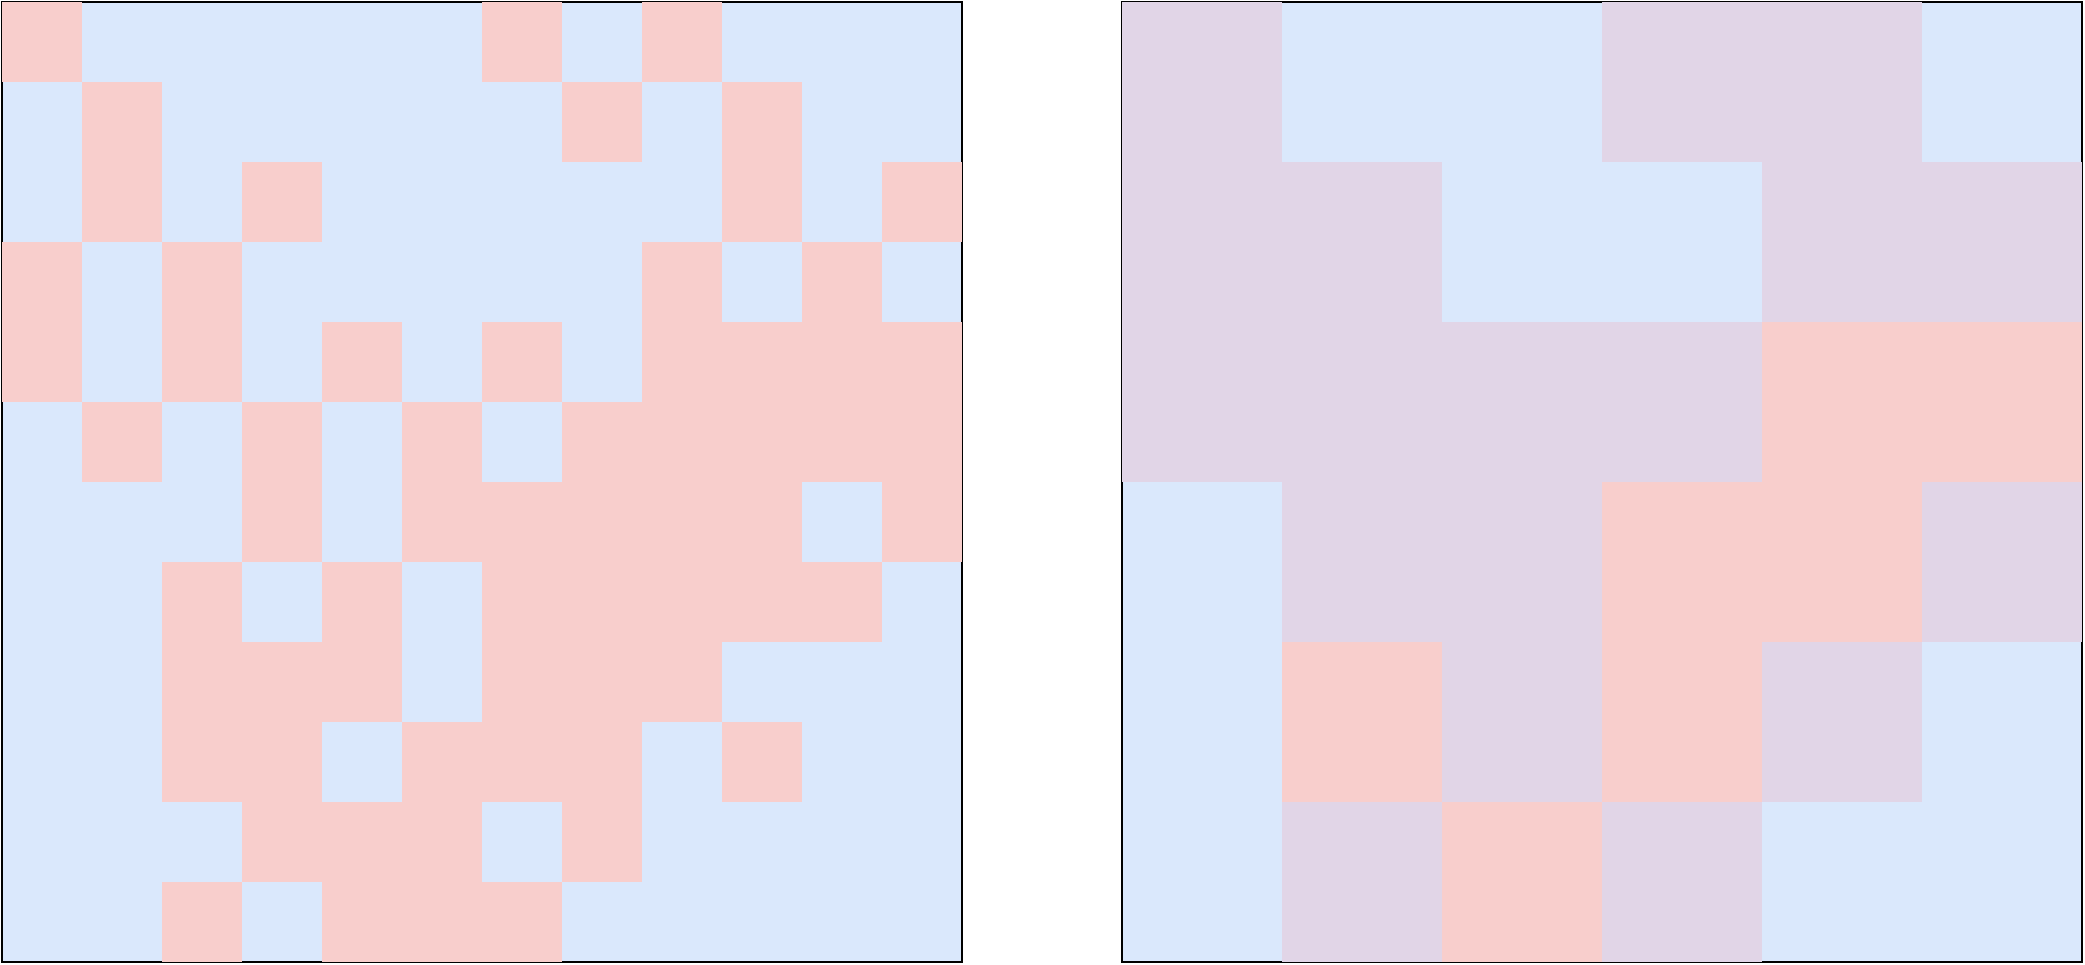 <mxfile version="10.7.7" type="device"><diagram id="eY6PnNx9hp1KE4YY-KFd" name="Page-1"><mxGraphModel dx="1055" dy="431" grid="1" gridSize="10" guides="1" tooltips="1" connect="1" arrows="1" fold="1" page="1" pageScale="1" pageWidth="2100" pageHeight="850" math="0" shadow="0"><root><mxCell id="0"/><mxCell id="1" parent="0"/><mxCell id="4jKVChGk8LJB-IX1IMRZ-16" value="" style="rounded=0;whiteSpace=wrap;html=1;fillColor=#dae8fc;strokeColor=#000000;" parent="1" vertex="1"><mxGeometry x="40" y="40" width="480" height="480" as="geometry"/></mxCell><mxCell id="4jKVChGk8LJB-IX1IMRZ-17" value="" style="whiteSpace=wrap;html=1;aspect=fixed;fillColor=#f8cecc;strokeColor=none;" parent="1" vertex="1"><mxGeometry x="40" y="40" width="40" height="40" as="geometry"/></mxCell><mxCell id="4jKVChGk8LJB-IX1IMRZ-21" value="" style="whiteSpace=wrap;html=1;aspect=fixed;fillColor=#f8cecc;strokeColor=none;" parent="1" vertex="1"><mxGeometry x="200" y="200" width="40" height="40" as="geometry"/></mxCell><mxCell id="4jKVChGk8LJB-IX1IMRZ-23" value="" style="whiteSpace=wrap;html=1;aspect=fixed;fillColor=#f8cecc;strokeColor=none;" parent="1" vertex="1"><mxGeometry x="360" y="200" width="80" height="80" as="geometry"/></mxCell><mxCell id="4jKVChGk8LJB-IX1IMRZ-24" value="" style="whiteSpace=wrap;html=1;aspect=fixed;fillColor=#f8cecc;strokeColor=none;" parent="1" vertex="1"><mxGeometry x="280" y="480" width="40" height="40" as="geometry"/></mxCell><mxCell id="4jKVChGk8LJB-IX1IMRZ-25" value="" style="whiteSpace=wrap;html=1;aspect=fixed;fillColor=#f8cecc;strokeColor=none;" parent="1" vertex="1"><mxGeometry x="360" y="40" width="40" height="40" as="geometry"/></mxCell><mxCell id="4jKVChGk8LJB-IX1IMRZ-26" value="" style="whiteSpace=wrap;html=1;aspect=fixed;fillColor=#f8cecc;strokeColor=none;" parent="1" vertex="1"><mxGeometry x="320" y="440" width="40" height="40" as="geometry"/></mxCell><mxCell id="4jKVChGk8LJB-IX1IMRZ-40" value="" style="rounded=0;whiteSpace=wrap;html=1;fillColor=#f8cecc;strokeColor=none;" parent="1" vertex="1"><mxGeometry x="80" y="80" width="40" height="80" as="geometry"/></mxCell><mxCell id="4jKVChGk8LJB-IX1IMRZ-41" value="" style="whiteSpace=wrap;html=1;aspect=fixed;fillColor=#f8cecc;strokeColor=none;" parent="1" vertex="1"><mxGeometry x="120" y="320" width="40" height="40" as="geometry"/></mxCell><mxCell id="4jKVChGk8LJB-IX1IMRZ-43" value="" style="rounded=0;whiteSpace=wrap;html=1;fillColor=#f8cecc;strokeColor=none;" parent="1" vertex="1"><mxGeometry x="440" y="160" width="40" height="40" as="geometry"/></mxCell><mxCell id="4jKVChGk8LJB-IX1IMRZ-44" value="" style="rounded=0;whiteSpace=wrap;html=1;fillColor=#f8cecc;strokeColor=none;" parent="1" vertex="1"><mxGeometry x="480" y="120" width="40" height="40" as="geometry"/></mxCell><mxCell id="4jKVChGk8LJB-IX1IMRZ-46" value="" style="rounded=0;whiteSpace=wrap;html=1;fillColor=#f8cecc;strokeColor=none;" parent="1" vertex="1"><mxGeometry x="40" y="160" width="40" height="80" as="geometry"/></mxCell><mxCell id="4jKVChGk8LJB-IX1IMRZ-47" value="" style="rounded=0;whiteSpace=wrap;html=1;fillColor=#f8cecc;strokeColor=none;" parent="1" vertex="1"><mxGeometry x="160" y="240" width="40" height="80" as="geometry"/></mxCell><mxCell id="4jKVChGk8LJB-IX1IMRZ-49" value="" style="rounded=0;whiteSpace=wrap;html=1;fillColor=#f8cecc;strokeColor=none;" parent="1" vertex="1"><mxGeometry x="240" y="240" width="40" height="80" as="geometry"/></mxCell><mxCell id="4jKVChGk8LJB-IX1IMRZ-50" value="" style="rounded=0;whiteSpace=wrap;html=1;fillColor=#f8cecc;strokeColor=none;" parent="1" vertex="1"><mxGeometry x="200" y="320" width="40" height="80" as="geometry"/></mxCell><mxCell id="4jKVChGk8LJB-IX1IMRZ-52" value="" style="rounded=0;whiteSpace=wrap;html=1;fillColor=#f8cecc;strokeColor=none;" parent="1" vertex="1"><mxGeometry x="400" y="80" width="40" height="80" as="geometry"/></mxCell><mxCell id="4jKVChGk8LJB-IX1IMRZ-53" value="" style="rounded=0;whiteSpace=wrap;html=1;fillColor=#f8cecc;strokeColor=none;" parent="1" vertex="1"><mxGeometry x="360" y="160" width="40" height="40" as="geometry"/></mxCell><mxCell id="5gr16JfjyDlpfXdJpcv8-1" value="" style="rounded=0;whiteSpace=wrap;html=1;fillColor=#f8cecc;strokeColor=none;" vertex="1" parent="1"><mxGeometry x="120" y="160" width="40" height="80" as="geometry"/></mxCell><mxCell id="5gr16JfjyDlpfXdJpcv8-2" value="" style="whiteSpace=wrap;html=1;aspect=fixed;fillColor=#f8cecc;strokeColor=none;" vertex="1" parent="1"><mxGeometry x="160" y="120" width="40" height="40" as="geometry"/></mxCell><mxCell id="5gr16JfjyDlpfXdJpcv8-3" value="" style="whiteSpace=wrap;html=1;aspect=fixed;fillColor=#f8cecc;strokeColor=none;" vertex="1" parent="1"><mxGeometry x="80" y="240" width="40" height="40" as="geometry"/></mxCell><mxCell id="5gr16JfjyDlpfXdJpcv8-4" value="" style="whiteSpace=wrap;html=1;aspect=fixed;fillColor=#f8cecc;strokeColor=none;" vertex="1" parent="1"><mxGeometry x="240" y="400" width="40" height="40" as="geometry"/></mxCell><mxCell id="5gr16JfjyDlpfXdJpcv8-5" value="" style="whiteSpace=wrap;html=1;aspect=fixed;fillColor=#f8cecc;strokeColor=none;" vertex="1" parent="1"><mxGeometry x="320" y="240" width="40" height="40" as="geometry"/></mxCell><mxCell id="5gr16JfjyDlpfXdJpcv8-6" value="" style="whiteSpace=wrap;html=1;aspect=fixed;fillColor=#f8cecc;strokeColor=none;" vertex="1" parent="1"><mxGeometry x="280" y="200" width="40" height="40" as="geometry"/></mxCell><mxCell id="5gr16JfjyDlpfXdJpcv8-7" value="" style="whiteSpace=wrap;html=1;aspect=fixed;fillColor=#f8cecc;strokeColor=none;" vertex="1" parent="1"><mxGeometry x="320" y="80" width="40" height="40" as="geometry"/></mxCell><mxCell id="5gr16JfjyDlpfXdJpcv8-8" value="" style="whiteSpace=wrap;html=1;aspect=fixed;fillColor=#f8cecc;strokeColor=none;" vertex="1" parent="1"><mxGeometry x="280" y="40" width="40" height="40" as="geometry"/></mxCell><mxCell id="5gr16JfjyDlpfXdJpcv8-9" value="" style="rounded=0;whiteSpace=wrap;html=1;fillColor=#f8cecc;strokeColor=none;" vertex="1" parent="1"><mxGeometry x="480" y="280" width="40" height="40" as="geometry"/></mxCell><mxCell id="5gr16JfjyDlpfXdJpcv8-10" value="" style="whiteSpace=wrap;html=1;aspect=fixed;fillColor=#f8cecc;strokeColor=none;" vertex="1" parent="1"><mxGeometry x="440" y="320" width="40" height="40" as="geometry"/></mxCell><mxCell id="5gr16JfjyDlpfXdJpcv8-11" value="" style="whiteSpace=wrap;html=1;aspect=fixed;fillColor=#f8cecc;strokeColor=none;" vertex="1" parent="1"><mxGeometry x="280" y="280" width="80" height="80" as="geometry"/></mxCell><mxCell id="5gr16JfjyDlpfXdJpcv8-12" value="" style="whiteSpace=wrap;html=1;aspect=fixed;fillColor=#f8cecc;strokeColor=none;" vertex="1" parent="1"><mxGeometry x="360" y="280" width="80" height="80" as="geometry"/></mxCell><mxCell id="5gr16JfjyDlpfXdJpcv8-13" value="" style="whiteSpace=wrap;html=1;aspect=fixed;fillColor=#f8cecc;strokeColor=none;" vertex="1" parent="1"><mxGeometry x="440" y="200" width="80" height="80" as="geometry"/></mxCell><mxCell id="5gr16JfjyDlpfXdJpcv8-14" value="" style="whiteSpace=wrap;html=1;aspect=fixed;fillColor=#f8cecc;strokeColor=none;" vertex="1" parent="1"><mxGeometry x="120" y="360" width="80" height="80" as="geometry"/></mxCell><mxCell id="5gr16JfjyDlpfXdJpcv8-15" value="" style="whiteSpace=wrap;html=1;aspect=fixed;fillColor=#f8cecc;strokeColor=none;" vertex="1" parent="1"><mxGeometry x="200" y="440" width="80" height="80" as="geometry"/></mxCell><mxCell id="5gr16JfjyDlpfXdJpcv8-16" value="" style="whiteSpace=wrap;html=1;aspect=fixed;fillColor=#f8cecc;strokeColor=none;" vertex="1" parent="1"><mxGeometry x="120" y="480" width="40" height="40" as="geometry"/></mxCell><mxCell id="5gr16JfjyDlpfXdJpcv8-17" value="" style="whiteSpace=wrap;html=1;aspect=fixed;fillColor=#f8cecc;strokeColor=none;" vertex="1" parent="1"><mxGeometry x="160" y="440" width="40" height="40" as="geometry"/></mxCell><mxCell id="5gr16JfjyDlpfXdJpcv8-18" value="" style="whiteSpace=wrap;html=1;aspect=fixed;fillColor=#f8cecc;strokeColor=none;" vertex="1" parent="1"><mxGeometry x="360" y="360" width="40" height="40" as="geometry"/></mxCell><mxCell id="5gr16JfjyDlpfXdJpcv8-19" value="" style="whiteSpace=wrap;html=1;aspect=fixed;fillColor=#f8cecc;strokeColor=none;" vertex="1" parent="1"><mxGeometry x="400" y="400" width="40" height="40" as="geometry"/></mxCell><mxCell id="5gr16JfjyDlpfXdJpcv8-20" value="" style="rounded=0;whiteSpace=wrap;html=1;fillColor=#dae8fc;strokeColor=#000000;" vertex="1" parent="1"><mxGeometry x="600" y="40" width="480" height="480" as="geometry"/></mxCell><mxCell id="5gr16JfjyDlpfXdJpcv8-23" value="" style="whiteSpace=wrap;html=1;aspect=fixed;fillColor=#f8cecc;strokeColor=none;" vertex="1" parent="1"><mxGeometry x="920" y="200" width="80" height="80" as="geometry"/></mxCell><mxCell id="5gr16JfjyDlpfXdJpcv8-48" value="" style="whiteSpace=wrap;html=1;aspect=fixed;fillColor=#f8cecc;strokeColor=none;" vertex="1" parent="1"><mxGeometry x="840" y="280" width="80" height="80" as="geometry"/></mxCell><mxCell id="5gr16JfjyDlpfXdJpcv8-49" value="" style="whiteSpace=wrap;html=1;aspect=fixed;fillColor=#f8cecc;strokeColor=none;" vertex="1" parent="1"><mxGeometry x="920" y="280" width="80" height="80" as="geometry"/></mxCell><mxCell id="5gr16JfjyDlpfXdJpcv8-50" value="" style="whiteSpace=wrap;html=1;aspect=fixed;fillColor=#f8cecc;strokeColor=none;" vertex="1" parent="1"><mxGeometry x="1000" y="200" width="80" height="80" as="geometry"/></mxCell><mxCell id="5gr16JfjyDlpfXdJpcv8-51" value="" style="whiteSpace=wrap;html=1;aspect=fixed;fillColor=#f8cecc;strokeColor=none;" vertex="1" parent="1"><mxGeometry x="680" y="360" width="80" height="80" as="geometry"/></mxCell><mxCell id="5gr16JfjyDlpfXdJpcv8-52" value="" style="whiteSpace=wrap;html=1;aspect=fixed;fillColor=#f8cecc;strokeColor=none;" vertex="1" parent="1"><mxGeometry x="760" y="440" width="80" height="80" as="geometry"/></mxCell><mxCell id="5gr16JfjyDlpfXdJpcv8-57" value="" style="whiteSpace=wrap;html=1;aspect=fixed;fillColor=#e1d5e7;strokeColor=none;" vertex="1" parent="1"><mxGeometry x="600" y="40" width="80" height="80" as="geometry"/></mxCell><mxCell id="5gr16JfjyDlpfXdJpcv8-58" value="" style="whiteSpace=wrap;html=1;aspect=fixed;fillColor=#e1d5e7;strokeColor=none;" vertex="1" parent="1"><mxGeometry x="600" y="120" width="80" height="80" as="geometry"/></mxCell><mxCell id="5gr16JfjyDlpfXdJpcv8-59" value="" style="whiteSpace=wrap;html=1;aspect=fixed;fillColor=#e1d5e7;strokeColor=none;" vertex="1" parent="1"><mxGeometry x="680" y="120" width="80" height="80" as="geometry"/></mxCell><mxCell id="5gr16JfjyDlpfXdJpcv8-60" value="" style="whiteSpace=wrap;html=1;aspect=fixed;fillColor=#e1d5e7;strokeColor=none;" vertex="1" parent="1"><mxGeometry x="600" y="200" width="80" height="80" as="geometry"/></mxCell><mxCell id="5gr16JfjyDlpfXdJpcv8-61" value="" style="whiteSpace=wrap;html=1;aspect=fixed;fillColor=#e1d5e7;strokeColor=none;" vertex="1" parent="1"><mxGeometry x="680" y="200" width="80" height="80" as="geometry"/></mxCell><mxCell id="5gr16JfjyDlpfXdJpcv8-62" value="" style="whiteSpace=wrap;html=1;aspect=fixed;fillColor=#e1d5e7;strokeColor=none;" vertex="1" parent="1"><mxGeometry x="760" y="200" width="80" height="80" as="geometry"/></mxCell><mxCell id="5gr16JfjyDlpfXdJpcv8-63" value="" style="whiteSpace=wrap;html=1;aspect=fixed;fillColor=#e1d5e7;strokeColor=none;" vertex="1" parent="1"><mxGeometry x="840" y="40" width="80" height="80" as="geometry"/></mxCell><mxCell id="5gr16JfjyDlpfXdJpcv8-64" value="" style="whiteSpace=wrap;html=1;aspect=fixed;fillColor=#e1d5e7;strokeColor=none;" vertex="1" parent="1"><mxGeometry x="920" y="40" width="80" height="80" as="geometry"/></mxCell><mxCell id="5gr16JfjyDlpfXdJpcv8-65" value="" style="whiteSpace=wrap;html=1;aspect=fixed;fillColor=#e1d5e7;strokeColor=none;" vertex="1" parent="1"><mxGeometry x="1000" y="120" width="80" height="80" as="geometry"/></mxCell><mxCell id="5gr16JfjyDlpfXdJpcv8-66" value="" style="whiteSpace=wrap;html=1;aspect=fixed;fillColor=#e1d5e7;strokeColor=none;" vertex="1" parent="1"><mxGeometry x="920" y="120" width="80" height="80" as="geometry"/></mxCell><mxCell id="5gr16JfjyDlpfXdJpcv8-67" value="" style="whiteSpace=wrap;html=1;aspect=fixed;fillColor=#e1d5e7;strokeColor=none;" vertex="1" parent="1"><mxGeometry x="840" y="200" width="80" height="80" as="geometry"/></mxCell><mxCell id="5gr16JfjyDlpfXdJpcv8-68" value="" style="whiteSpace=wrap;html=1;aspect=fixed;fillColor=#e1d5e7;strokeColor=none;" vertex="1" parent="1"><mxGeometry x="760" y="280" width="80" height="80" as="geometry"/></mxCell><mxCell id="5gr16JfjyDlpfXdJpcv8-69" value="" style="whiteSpace=wrap;html=1;aspect=fixed;fillColor=#e1d5e7;strokeColor=none;" vertex="1" parent="1"><mxGeometry x="760" y="360" width="80" height="80" as="geometry"/></mxCell><mxCell id="5gr16JfjyDlpfXdJpcv8-70" value="" style="whiteSpace=wrap;html=1;aspect=fixed;fillColor=#e1d5e7;strokeColor=none;" vertex="1" parent="1"><mxGeometry x="680" y="280" width="80" height="80" as="geometry"/></mxCell><mxCell id="5gr16JfjyDlpfXdJpcv8-71" value="" style="whiteSpace=wrap;html=1;aspect=fixed;fillColor=#e1d5e7;strokeColor=none;" vertex="1" parent="1"><mxGeometry x="680" y="440" width="80" height="80" as="geometry"/></mxCell><mxCell id="5gr16JfjyDlpfXdJpcv8-72" value="" style="whiteSpace=wrap;html=1;aspect=fixed;fillColor=#f8cecc;strokeColor=none;" vertex="1" parent="1"><mxGeometry x="840" y="360" width="80" height="80" as="geometry"/></mxCell><mxCell id="5gr16JfjyDlpfXdJpcv8-73" value="" style="whiteSpace=wrap;html=1;aspect=fixed;fillColor=#e1d5e7;strokeColor=none;" vertex="1" parent="1"><mxGeometry x="840" y="440" width="80" height="80" as="geometry"/></mxCell><mxCell id="5gr16JfjyDlpfXdJpcv8-74" value="" style="whiteSpace=wrap;html=1;aspect=fixed;fillColor=#e1d5e7;strokeColor=none;" vertex="1" parent="1"><mxGeometry x="920" y="360" width="80" height="80" as="geometry"/></mxCell><mxCell id="5gr16JfjyDlpfXdJpcv8-75" value="" style="whiteSpace=wrap;html=1;aspect=fixed;fillColor=#e1d5e7;strokeColor=none;" vertex="1" parent="1"><mxGeometry x="1000" y="280" width="80" height="80" as="geometry"/></mxCell><mxCell id="5gr16JfjyDlpfXdJpcv8-76" value="" style="whiteSpace=wrap;html=1;aspect=fixed;fillColor=#f8cecc;strokeColor=none;" vertex="1" parent="1"><mxGeometry x="280" y="360" width="80" height="80" as="geometry"/></mxCell></root></mxGraphModel></diagram></mxfile>